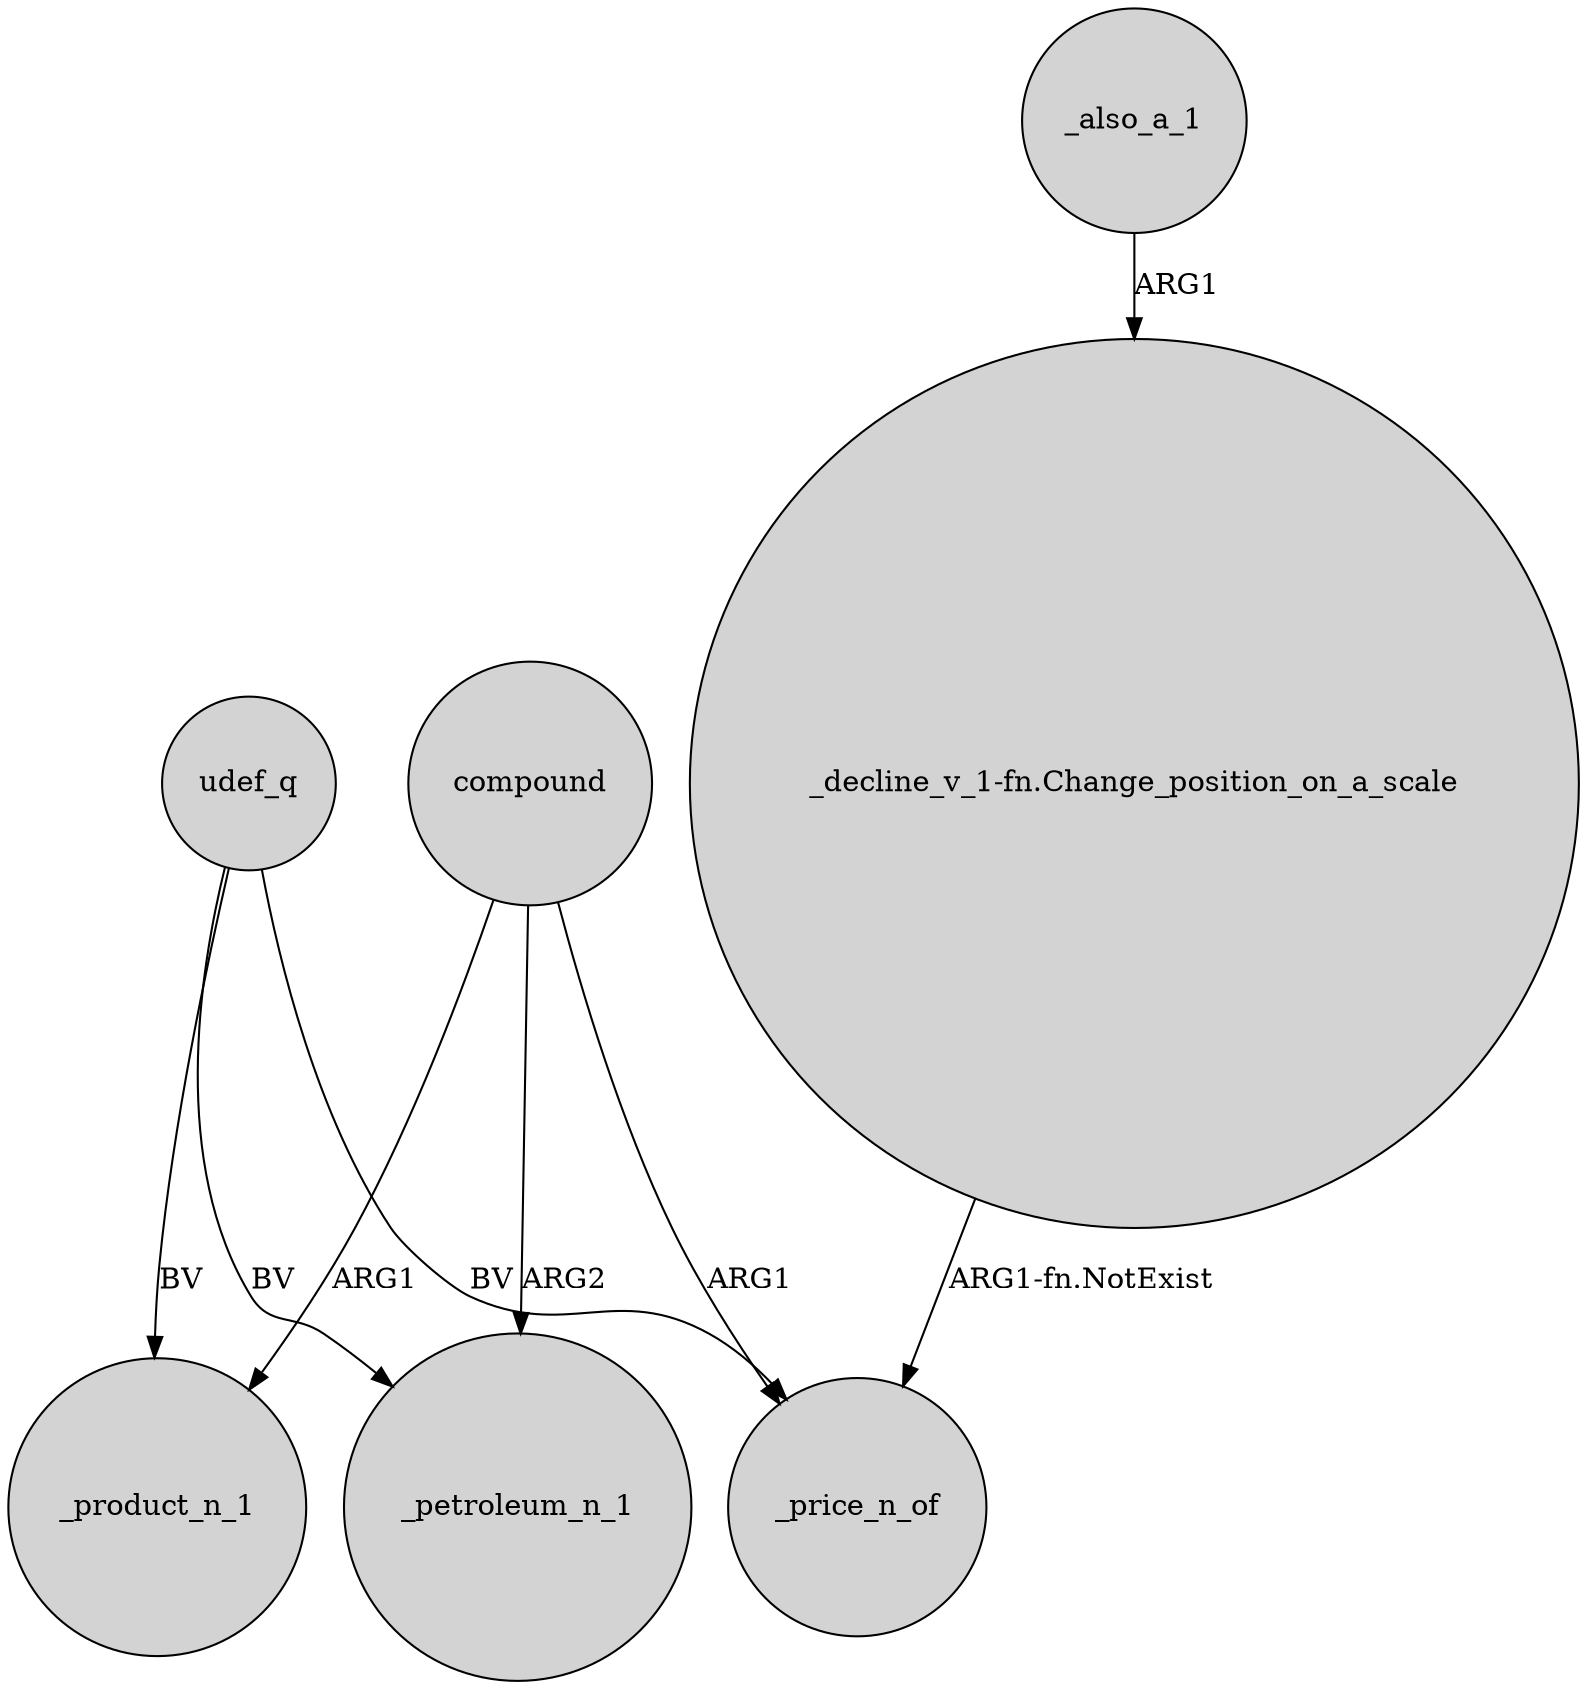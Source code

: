 digraph {
	node [shape=circle style=filled]
	compound -> _petroleum_n_1 [label=ARG2]
	udef_q -> _product_n_1 [label=BV]
	compound -> _product_n_1 [label=ARG1]
	udef_q -> _petroleum_n_1 [label=BV]
	_also_a_1 -> "_decline_v_1-fn.Change_position_on_a_scale" [label=ARG1]
	udef_q -> _price_n_of [label=BV]
	compound -> _price_n_of [label=ARG1]
	"_decline_v_1-fn.Change_position_on_a_scale" -> _price_n_of [label="ARG1-fn.NotExist"]
}
